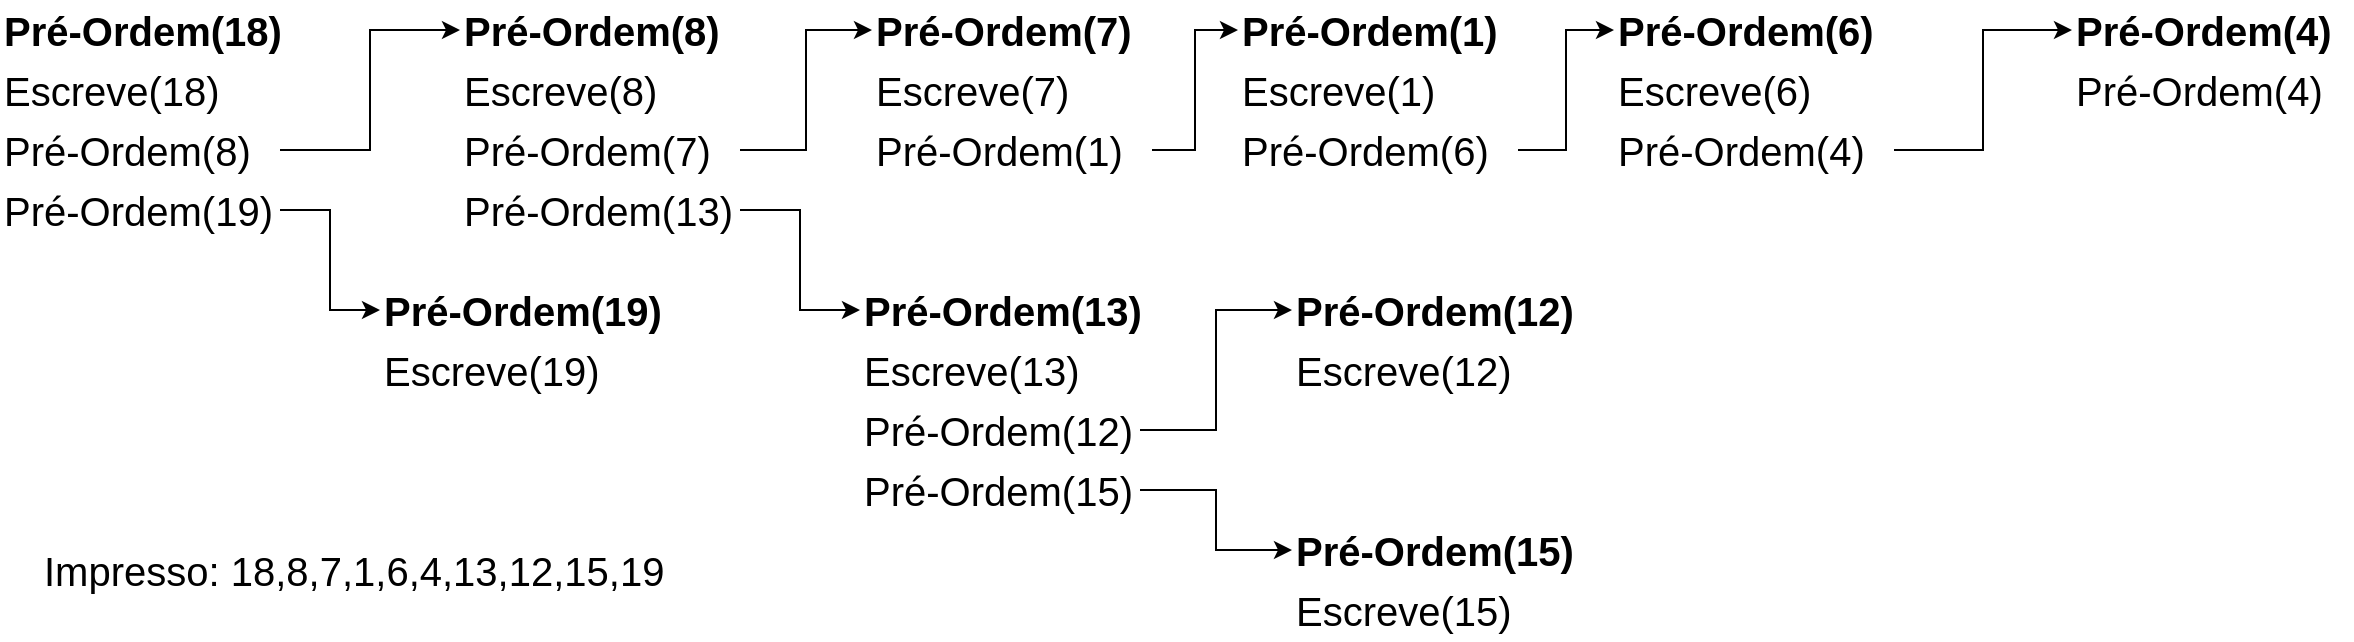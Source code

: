 <mxfile version="16.5.6" type="device"><diagram id="ZUG4NIZQj8yhcMkwUOmv" name="Page-1"><mxGraphModel dx="1422" dy="786" grid="1" gridSize="10" guides="1" tooltips="1" connect="1" arrows="1" fold="1" page="1" pageScale="1" pageWidth="827" pageHeight="1169" math="0" shadow="0"><root><mxCell id="0"/><mxCell id="1" parent="0"/><mxCell id="vpt95IYu8jMT4xb5SuoJ-1" value="&lt;font style=&quot;font-size: 20px&quot;&gt;Pré-Ordem(18)&lt;/font&gt;" style="text;html=1;strokeColor=none;fillColor=none;align=left;verticalAlign=middle;whiteSpace=wrap;rounded=0;fontStyle=1" vertex="1" parent="1"><mxGeometry x="300" y="200" width="150" height="30" as="geometry"/></mxCell><mxCell id="vpt95IYu8jMT4xb5SuoJ-2" value="&lt;font style=&quot;font-size: 20px&quot;&gt;Escreve(18)&lt;/font&gt;" style="text;html=1;strokeColor=none;fillColor=none;align=left;verticalAlign=middle;whiteSpace=wrap;rounded=0;" vertex="1" parent="1"><mxGeometry x="300" y="230" width="140" height="30" as="geometry"/></mxCell><mxCell id="vpt95IYu8jMT4xb5SuoJ-32" style="edgeStyle=orthogonalEdgeStyle;rounded=0;orthogonalLoop=1;jettySize=auto;html=1;exitX=1;exitY=0.5;exitDx=0;exitDy=0;entryX=0;entryY=0.5;entryDx=0;entryDy=0;fontSize=20;" edge="1" parent="1" source="vpt95IYu8jMT4xb5SuoJ-3" target="vpt95IYu8jMT4xb5SuoJ-5"><mxGeometry relative="1" as="geometry"/></mxCell><mxCell id="vpt95IYu8jMT4xb5SuoJ-3" value="&lt;font style=&quot;font-size: 20px&quot;&gt;Pré-Ordem(8)&lt;/font&gt;" style="text;html=1;strokeColor=none;fillColor=none;align=left;verticalAlign=middle;whiteSpace=wrap;rounded=0;" vertex="1" parent="1"><mxGeometry x="300" y="260" width="140" height="30" as="geometry"/></mxCell><mxCell id="vpt95IYu8jMT4xb5SuoJ-37" style="edgeStyle=orthogonalEdgeStyle;rounded=0;orthogonalLoop=1;jettySize=auto;html=1;exitX=1;exitY=0.5;exitDx=0;exitDy=0;entryX=0;entryY=0.5;entryDx=0;entryDy=0;fontSize=20;" edge="1" parent="1" source="vpt95IYu8jMT4xb5SuoJ-4" target="vpt95IYu8jMT4xb5SuoJ-30"><mxGeometry relative="1" as="geometry"/></mxCell><mxCell id="vpt95IYu8jMT4xb5SuoJ-4" value="&lt;font style=&quot;font-size: 20px&quot;&gt;Pré-Ordem(19)&lt;/font&gt;" style="text;html=1;strokeColor=none;fillColor=none;align=left;verticalAlign=middle;whiteSpace=wrap;rounded=0;" vertex="1" parent="1"><mxGeometry x="300" y="290" width="140" height="30" as="geometry"/></mxCell><mxCell id="vpt95IYu8jMT4xb5SuoJ-5" value="&lt;font style=&quot;font-size: 20px&quot;&gt;Pré-Ordem(8)&lt;/font&gt;" style="text;html=1;strokeColor=none;fillColor=none;align=left;verticalAlign=middle;whiteSpace=wrap;rounded=0;fontStyle=1" vertex="1" parent="1"><mxGeometry x="530" y="200" width="140" height="30" as="geometry"/></mxCell><mxCell id="vpt95IYu8jMT4xb5SuoJ-6" value="&lt;font style=&quot;font-size: 20px&quot;&gt;Escreve(8)&lt;/font&gt;" style="text;html=1;strokeColor=none;fillColor=none;align=left;verticalAlign=middle;whiteSpace=wrap;rounded=0;" vertex="1" parent="1"><mxGeometry x="530" y="230" width="140" height="30" as="geometry"/></mxCell><mxCell id="vpt95IYu8jMT4xb5SuoJ-38" style="edgeStyle=orthogonalEdgeStyle;rounded=0;orthogonalLoop=1;jettySize=auto;html=1;exitX=1;exitY=0.5;exitDx=0;exitDy=0;entryX=0;entryY=0.5;entryDx=0;entryDy=0;fontSize=20;" edge="1" parent="1" source="vpt95IYu8jMT4xb5SuoJ-7" target="vpt95IYu8jMT4xb5SuoJ-20"><mxGeometry relative="1" as="geometry"/></mxCell><mxCell id="vpt95IYu8jMT4xb5SuoJ-7" value="&lt;font style=&quot;font-size: 20px&quot;&gt;Pré-Ordem(13)&lt;/font&gt;" style="text;html=1;strokeColor=none;fillColor=none;align=left;verticalAlign=middle;whiteSpace=wrap;rounded=0;" vertex="1" parent="1"><mxGeometry x="530" y="290" width="140" height="30" as="geometry"/></mxCell><mxCell id="vpt95IYu8jMT4xb5SuoJ-33" style="edgeStyle=orthogonalEdgeStyle;rounded=0;orthogonalLoop=1;jettySize=auto;html=1;exitX=1;exitY=0.5;exitDx=0;exitDy=0;entryX=0;entryY=0.5;entryDx=0;entryDy=0;fontSize=20;" edge="1" parent="1" source="vpt95IYu8jMT4xb5SuoJ-8" target="vpt95IYu8jMT4xb5SuoJ-9"><mxGeometry relative="1" as="geometry"/></mxCell><mxCell id="vpt95IYu8jMT4xb5SuoJ-8" value="&lt;font style=&quot;font-size: 20px&quot;&gt;Pré-Ordem(7)&lt;/font&gt;" style="text;html=1;strokeColor=none;fillColor=none;align=left;verticalAlign=middle;whiteSpace=wrap;rounded=0;" vertex="1" parent="1"><mxGeometry x="530" y="260" width="140" height="30" as="geometry"/></mxCell><mxCell id="vpt95IYu8jMT4xb5SuoJ-9" value="&lt;font style=&quot;font-size: 20px&quot;&gt;Pré-Ordem(7)&lt;/font&gt;" style="text;html=1;strokeColor=none;fillColor=none;align=left;verticalAlign=middle;whiteSpace=wrap;rounded=0;fontStyle=1" vertex="1" parent="1"><mxGeometry x="736" y="200" width="140" height="30" as="geometry"/></mxCell><mxCell id="vpt95IYu8jMT4xb5SuoJ-10" value="&lt;font style=&quot;font-size: 20px&quot;&gt;Escreve(7)&lt;/font&gt;" style="text;html=1;strokeColor=none;fillColor=none;align=left;verticalAlign=middle;whiteSpace=wrap;rounded=0;" vertex="1" parent="1"><mxGeometry x="736" y="230" width="140" height="30" as="geometry"/></mxCell><mxCell id="vpt95IYu8jMT4xb5SuoJ-34" style="edgeStyle=orthogonalEdgeStyle;rounded=0;orthogonalLoop=1;jettySize=auto;html=1;exitX=1;exitY=0.5;exitDx=0;exitDy=0;entryX=0;entryY=0.5;entryDx=0;entryDy=0;fontSize=20;" edge="1" parent="1" source="vpt95IYu8jMT4xb5SuoJ-11" target="vpt95IYu8jMT4xb5SuoJ-12"><mxGeometry relative="1" as="geometry"/></mxCell><mxCell id="vpt95IYu8jMT4xb5SuoJ-11" value="&lt;font style=&quot;font-size: 20px&quot;&gt;Pré-Ordem(1)&lt;/font&gt;" style="text;html=1;strokeColor=none;fillColor=none;align=left;verticalAlign=middle;whiteSpace=wrap;rounded=0;" vertex="1" parent="1"><mxGeometry x="736" y="260" width="140" height="30" as="geometry"/></mxCell><mxCell id="vpt95IYu8jMT4xb5SuoJ-12" value="&lt;font style=&quot;font-size: 20px&quot;&gt;Pré-Ordem(1)&lt;/font&gt;" style="text;html=1;strokeColor=none;fillColor=none;align=left;verticalAlign=middle;whiteSpace=wrap;rounded=0;fontStyle=1" vertex="1" parent="1"><mxGeometry x="919" y="200" width="140" height="30" as="geometry"/></mxCell><mxCell id="vpt95IYu8jMT4xb5SuoJ-13" value="&lt;font style=&quot;font-size: 20px&quot;&gt;Escreve(1)&lt;/font&gt;" style="text;html=1;strokeColor=none;fillColor=none;align=left;verticalAlign=middle;whiteSpace=wrap;rounded=0;" vertex="1" parent="1"><mxGeometry x="919" y="230" width="140" height="30" as="geometry"/></mxCell><mxCell id="vpt95IYu8jMT4xb5SuoJ-35" style="edgeStyle=orthogonalEdgeStyle;rounded=0;orthogonalLoop=1;jettySize=auto;html=1;exitX=1;exitY=0.5;exitDx=0;exitDy=0;entryX=0;entryY=0.5;entryDx=0;entryDy=0;fontSize=20;" edge="1" parent="1" source="vpt95IYu8jMT4xb5SuoJ-14" target="vpt95IYu8jMT4xb5SuoJ-15"><mxGeometry relative="1" as="geometry"/></mxCell><mxCell id="vpt95IYu8jMT4xb5SuoJ-14" value="&lt;font style=&quot;font-size: 20px&quot;&gt;Pré-Ordem(6)&lt;/font&gt;" style="text;html=1;strokeColor=none;fillColor=none;align=left;verticalAlign=middle;whiteSpace=wrap;rounded=0;" vertex="1" parent="1"><mxGeometry x="919" y="260" width="140" height="30" as="geometry"/></mxCell><mxCell id="vpt95IYu8jMT4xb5SuoJ-15" value="&lt;font style=&quot;font-size: 20px&quot;&gt;Pré-Ordem(6)&lt;/font&gt;" style="text;html=1;strokeColor=none;fillColor=none;align=left;verticalAlign=middle;whiteSpace=wrap;rounded=0;fontStyle=1" vertex="1" parent="1"><mxGeometry x="1107" y="200" width="140" height="30" as="geometry"/></mxCell><mxCell id="vpt95IYu8jMT4xb5SuoJ-16" value="&lt;font style=&quot;font-size: 20px&quot;&gt;Escreve(6)&lt;/font&gt;" style="text;html=1;strokeColor=none;fillColor=none;align=left;verticalAlign=middle;whiteSpace=wrap;rounded=0;" vertex="1" parent="1"><mxGeometry x="1107" y="230" width="140" height="30" as="geometry"/></mxCell><mxCell id="vpt95IYu8jMT4xb5SuoJ-36" style="edgeStyle=orthogonalEdgeStyle;rounded=0;orthogonalLoop=1;jettySize=auto;html=1;exitX=1;exitY=0.5;exitDx=0;exitDy=0;entryX=0;entryY=0.5;entryDx=0;entryDy=0;fontSize=20;" edge="1" parent="1" source="vpt95IYu8jMT4xb5SuoJ-17" target="vpt95IYu8jMT4xb5SuoJ-18"><mxGeometry relative="1" as="geometry"/></mxCell><mxCell id="vpt95IYu8jMT4xb5SuoJ-17" value="&lt;font style=&quot;font-size: 20px&quot;&gt;Pré-Ordem(4)&lt;/font&gt;" style="text;html=1;strokeColor=none;fillColor=none;align=left;verticalAlign=middle;whiteSpace=wrap;rounded=0;" vertex="1" parent="1"><mxGeometry x="1107" y="260" width="140" height="30" as="geometry"/></mxCell><mxCell id="vpt95IYu8jMT4xb5SuoJ-18" value="&lt;font style=&quot;font-size: 20px&quot;&gt;Pré-Ordem(4)&lt;/font&gt;" style="text;html=1;strokeColor=none;fillColor=none;align=left;verticalAlign=middle;whiteSpace=wrap;rounded=0;fontStyle=1" vertex="1" parent="1"><mxGeometry x="1336" y="200" width="140" height="30" as="geometry"/></mxCell><mxCell id="vpt95IYu8jMT4xb5SuoJ-19" value="&lt;font style=&quot;font-size: 20px&quot;&gt;Pré-Ordem(4)&lt;/font&gt;" style="text;html=1;strokeColor=none;fillColor=none;align=left;verticalAlign=middle;whiteSpace=wrap;rounded=0;" vertex="1" parent="1"><mxGeometry x="1336" y="230" width="140" height="30" as="geometry"/></mxCell><mxCell id="vpt95IYu8jMT4xb5SuoJ-20" value="&lt;font style=&quot;font-size: 20px&quot;&gt;Pré-Ordem(13)&lt;/font&gt;" style="text;html=1;strokeColor=none;fillColor=none;align=left;verticalAlign=middle;whiteSpace=wrap;rounded=0;fontStyle=1" vertex="1" parent="1"><mxGeometry x="730" y="340" width="150" height="30" as="geometry"/></mxCell><mxCell id="vpt95IYu8jMT4xb5SuoJ-21" value="&lt;font style=&quot;font-size: 20px&quot;&gt;Escreve(13)&lt;/font&gt;" style="text;html=1;strokeColor=none;fillColor=none;align=left;verticalAlign=middle;whiteSpace=wrap;rounded=0;" vertex="1" parent="1"><mxGeometry x="730" y="370" width="140" height="30" as="geometry"/></mxCell><mxCell id="vpt95IYu8jMT4xb5SuoJ-40" style="edgeStyle=orthogonalEdgeStyle;rounded=0;orthogonalLoop=1;jettySize=auto;html=1;exitX=1;exitY=0.5;exitDx=0;exitDy=0;entryX=0;entryY=0.5;entryDx=0;entryDy=0;fontSize=20;" edge="1" parent="1" source="vpt95IYu8jMT4xb5SuoJ-22" target="vpt95IYu8jMT4xb5SuoJ-27"><mxGeometry relative="1" as="geometry"/></mxCell><mxCell id="vpt95IYu8jMT4xb5SuoJ-22" value="&lt;font style=&quot;font-size: 20px&quot;&gt;Pré-Ordem(15)&lt;/font&gt;" style="text;html=1;strokeColor=none;fillColor=none;align=left;verticalAlign=middle;whiteSpace=wrap;rounded=0;" vertex="1" parent="1"><mxGeometry x="730" y="430" width="140" height="30" as="geometry"/></mxCell><mxCell id="vpt95IYu8jMT4xb5SuoJ-39" style="edgeStyle=orthogonalEdgeStyle;rounded=0;orthogonalLoop=1;jettySize=auto;html=1;exitX=1;exitY=0.5;exitDx=0;exitDy=0;entryX=0;entryY=0.5;entryDx=0;entryDy=0;fontSize=20;" edge="1" parent="1" source="vpt95IYu8jMT4xb5SuoJ-23" target="vpt95IYu8jMT4xb5SuoJ-26"><mxGeometry relative="1" as="geometry"/></mxCell><mxCell id="vpt95IYu8jMT4xb5SuoJ-23" value="&lt;font style=&quot;font-size: 20px&quot;&gt;Pré-Ordem(12)&lt;/font&gt;" style="text;html=1;strokeColor=none;fillColor=none;align=left;verticalAlign=middle;whiteSpace=wrap;rounded=0;" vertex="1" parent="1"><mxGeometry x="730" y="400" width="140" height="30" as="geometry"/></mxCell><mxCell id="vpt95IYu8jMT4xb5SuoJ-26" value="&lt;font style=&quot;font-size: 20px&quot;&gt;Pré-Ordem(12)&lt;/font&gt;" style="text;html=1;strokeColor=none;fillColor=none;align=left;verticalAlign=middle;whiteSpace=wrap;rounded=0;fontStyle=1" vertex="1" parent="1"><mxGeometry x="946" y="340" width="144" height="30" as="geometry"/></mxCell><mxCell id="vpt95IYu8jMT4xb5SuoJ-27" value="&lt;font style=&quot;font-size: 20px&quot;&gt;Pré-Ordem(15)&lt;/font&gt;" style="text;html=1;strokeColor=none;fillColor=none;align=left;verticalAlign=middle;whiteSpace=wrap;rounded=0;fontStyle=1" vertex="1" parent="1"><mxGeometry x="946" y="460" width="144" height="30" as="geometry"/></mxCell><mxCell id="vpt95IYu8jMT4xb5SuoJ-28" value="&lt;font style=&quot;font-size: 20px&quot;&gt;Escreve(12)&lt;/font&gt;" style="text;html=1;strokeColor=none;fillColor=none;align=left;verticalAlign=middle;whiteSpace=wrap;rounded=0;" vertex="1" parent="1"><mxGeometry x="946" y="370" width="140" height="30" as="geometry"/></mxCell><mxCell id="vpt95IYu8jMT4xb5SuoJ-29" value="&lt;font style=&quot;font-size: 20px&quot;&gt;Escreve(15)&lt;/font&gt;" style="text;html=1;strokeColor=none;fillColor=none;align=left;verticalAlign=middle;whiteSpace=wrap;rounded=0;" vertex="1" parent="1"><mxGeometry x="946" y="490" width="140" height="30" as="geometry"/></mxCell><mxCell id="vpt95IYu8jMT4xb5SuoJ-30" value="&lt;font style=&quot;font-size: 20px&quot;&gt;Pré-Ordem(19)&lt;/font&gt;" style="text;html=1;strokeColor=none;fillColor=none;align=left;verticalAlign=middle;whiteSpace=wrap;rounded=0;fontStyle=1" vertex="1" parent="1"><mxGeometry x="490" y="340" width="150" height="30" as="geometry"/></mxCell><mxCell id="vpt95IYu8jMT4xb5SuoJ-31" value="&lt;font style=&quot;font-size: 20px&quot;&gt;Escreve(19)&lt;/font&gt;" style="text;html=1;strokeColor=none;fillColor=none;align=left;verticalAlign=middle;whiteSpace=wrap;rounded=0;" vertex="1" parent="1"><mxGeometry x="490" y="370" width="140" height="30" as="geometry"/></mxCell><mxCell id="vpt95IYu8jMT4xb5SuoJ-41" value="Impresso: 18,8,7,1,6,4,13,12,15,19" style="text;html=1;strokeColor=none;fillColor=none;align=left;verticalAlign=middle;whiteSpace=wrap;rounded=0;fontSize=20;" vertex="1" parent="1"><mxGeometry x="320" y="470" width="526" height="30" as="geometry"/></mxCell></root></mxGraphModel></diagram></mxfile>